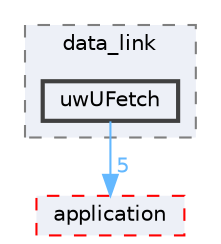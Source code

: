 digraph "uwUFetch"
{
 // LATEX_PDF_SIZE
  bgcolor="transparent";
  edge [fontname=Helvetica,fontsize=10,labelfontname=Helvetica,labelfontsize=10];
  node [fontname=Helvetica,fontsize=10,shape=box,height=0.2,width=0.4];
  compound=true
  subgraph clusterdir_f7bea17b332b01568654fe6fe9b8c8b6 {
    graph [ bgcolor="#edf0f7", pencolor="grey50", label="data_link", fontname=Helvetica,fontsize=10 style="filled,dashed", URL="dir_f7bea17b332b01568654fe6fe9b8c8b6.html",tooltip=""]
  dir_082eed0e97ff8939e83ecf483741c90f [label="uwUFetch", fillcolor="#edf0f7", color="grey25", style="filled,bold", URL="dir_082eed0e97ff8939e83ecf483741c90f.html",tooltip=""];
  }
  dir_b285d5add5de2cf6cecd6895cc1a282d [label="application", fillcolor="#edf0f7", color="red", style="filled,dashed", URL="dir_b285d5add5de2cf6cecd6895cc1a282d.html",tooltip=""];
  dir_082eed0e97ff8939e83ecf483741c90f->dir_b285d5add5de2cf6cecd6895cc1a282d [headlabel="5", labeldistance=1.5 headhref="dir_000101_000000.html" href="dir_000101_000000.html" color="steelblue1" fontcolor="steelblue1"];
}
